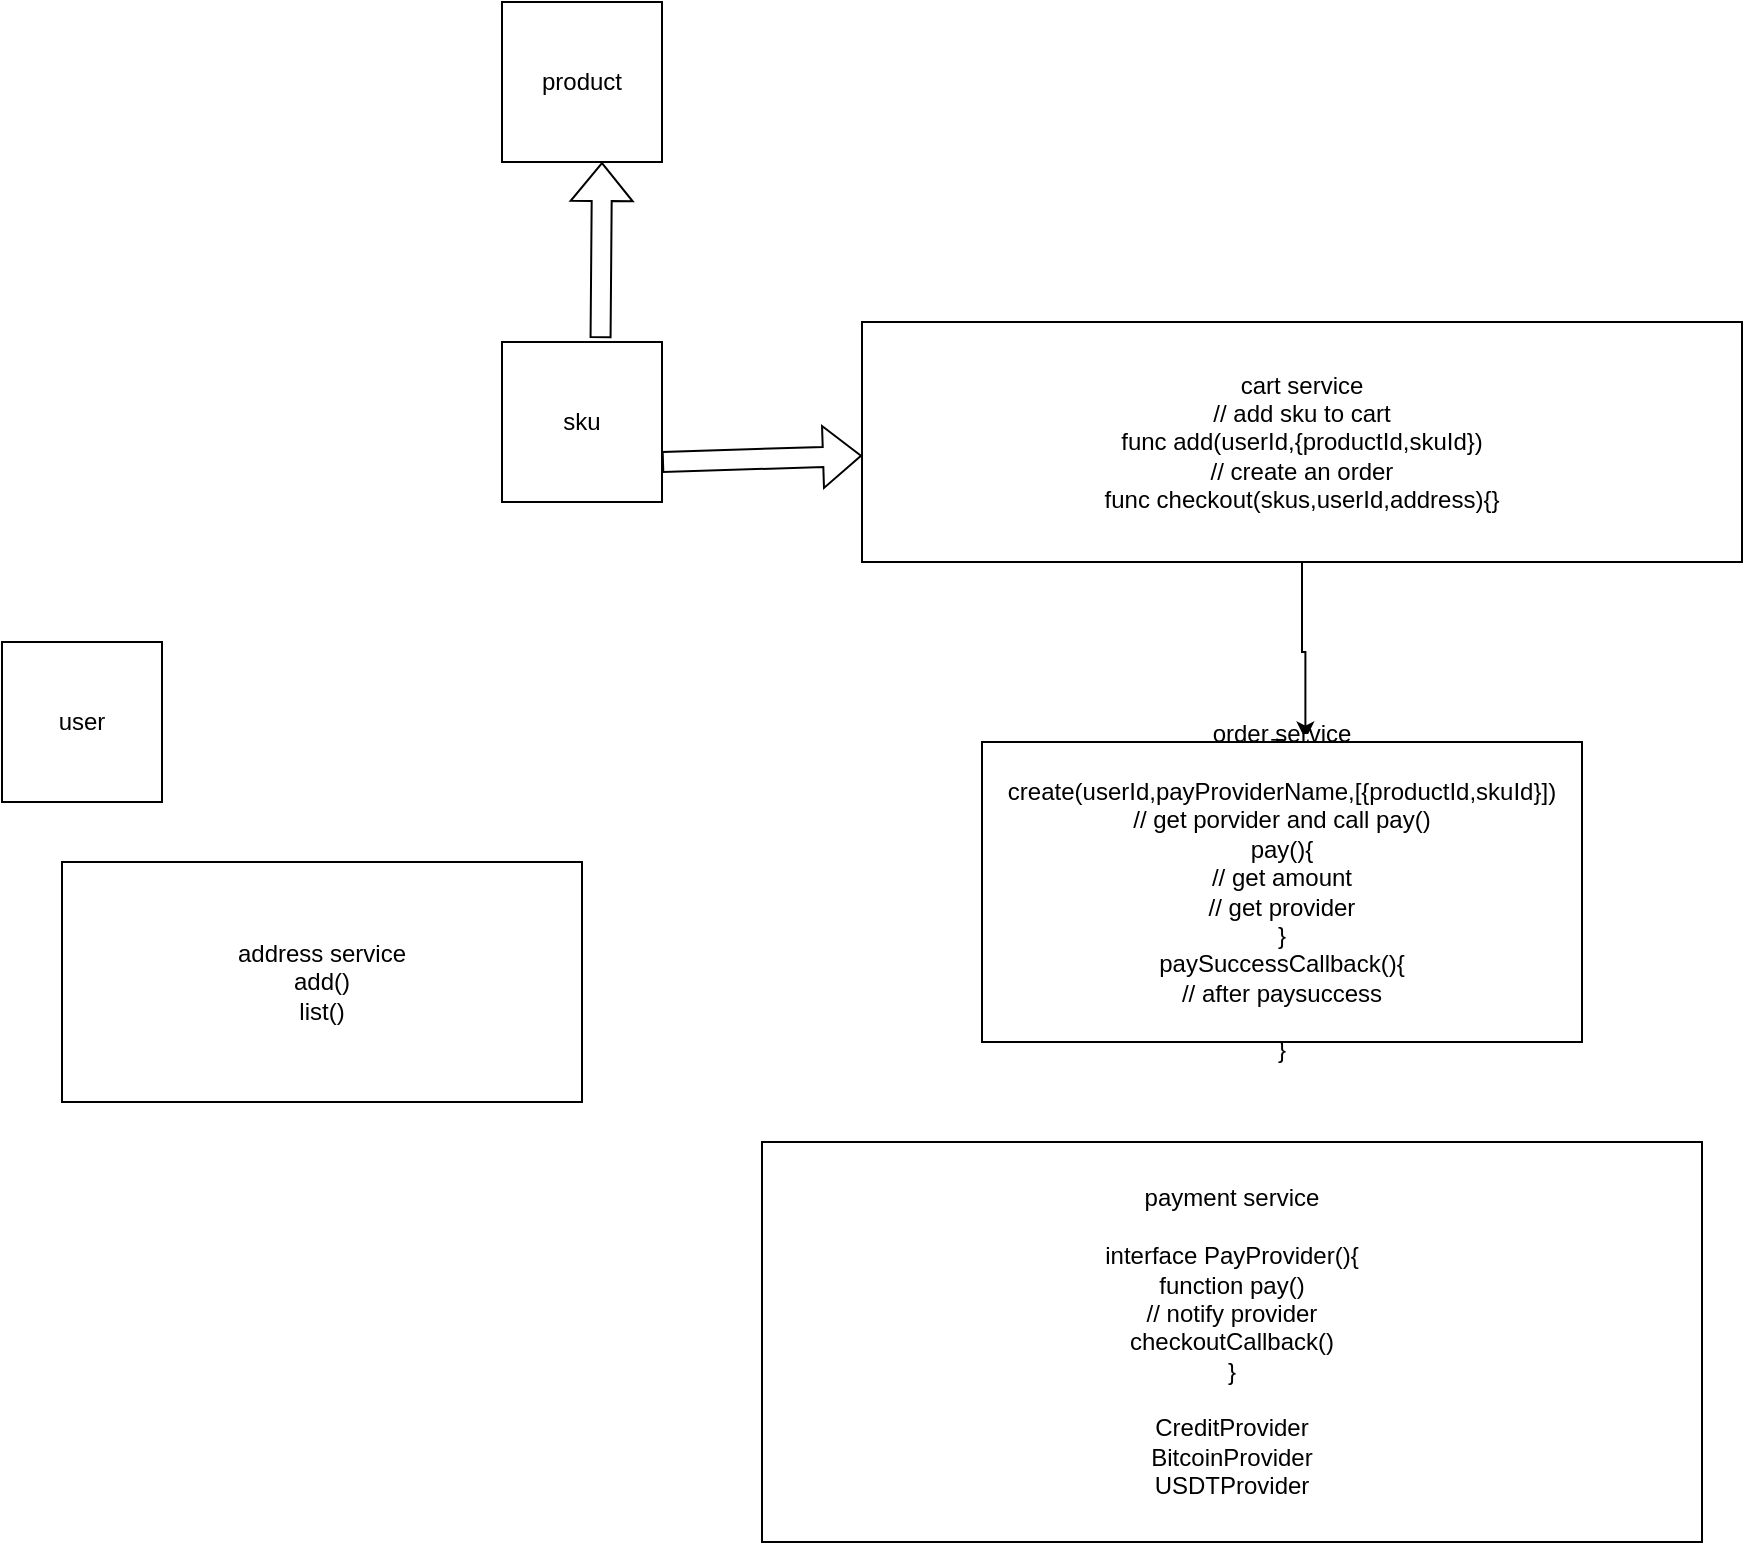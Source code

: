 <mxfile version="22.1.3" type="github">
  <diagram name="第 1 页" id="S5Oq19xVci1JMA5GQNWa">
    <mxGraphModel dx="2190" dy="836" grid="1" gridSize="10" guides="1" tooltips="1" connect="1" arrows="1" fold="1" page="1" pageScale="1" pageWidth="827" pageHeight="1169" math="0" shadow="0">
      <root>
        <mxCell id="0" />
        <mxCell id="1" parent="0" />
        <mxCell id="EipYLuMrGkxj46YCdmYt-10" style="edgeStyle=orthogonalEdgeStyle;rounded=0;orthogonalLoop=1;jettySize=auto;html=1;entryX=0.539;entryY=-0.008;entryDx=0;entryDy=0;entryPerimeter=0;" edge="1" parent="1" source="EipYLuMrGkxj46YCdmYt-1" target="EipYLuMrGkxj46YCdmYt-12">
          <mxGeometry relative="1" as="geometry">
            <mxPoint x="660.0" y="740" as="targetPoint" />
          </mxGeometry>
        </mxCell>
        <mxCell id="EipYLuMrGkxj46YCdmYt-13" value="Text" style="edgeLabel;html=1;align=center;verticalAlign=middle;resizable=0;points=[];" vertex="1" connectable="0" parent="EipYLuMrGkxj46YCdmYt-10">
          <mxGeometry x="1" y="-9" relative="1" as="geometry">
            <mxPoint x="1" y="3" as="offset" />
          </mxGeometry>
        </mxCell>
        <mxCell id="EipYLuMrGkxj46YCdmYt-1" value="cart service&lt;br&gt;// add sku to cart&lt;br&gt;func add(userId,{productId,skuId})&lt;br&gt;// create an order&lt;br&gt;func checkout(skus,userId,address){}" style="rounded=0;whiteSpace=wrap;html=1;" vertex="1" parent="1">
          <mxGeometry x="390" y="540" width="440" height="120" as="geometry" />
        </mxCell>
        <mxCell id="EipYLuMrGkxj46YCdmYt-2" value="product" style="whiteSpace=wrap;html=1;aspect=fixed;" vertex="1" parent="1">
          <mxGeometry x="210" y="380" width="80" height="80" as="geometry" />
        </mxCell>
        <mxCell id="EipYLuMrGkxj46YCdmYt-3" value="sku" style="whiteSpace=wrap;html=1;aspect=fixed;" vertex="1" parent="1">
          <mxGeometry x="210" y="550" width="80" height="80" as="geometry" />
        </mxCell>
        <mxCell id="EipYLuMrGkxj46YCdmYt-4" value="" style="shape=flexArrow;endArrow=classic;html=1;rounded=0;exitX=0.616;exitY=-0.024;exitDx=0;exitDy=0;exitPerimeter=0;" edge="1" parent="1" source="EipYLuMrGkxj46YCdmYt-3">
          <mxGeometry width="50" height="50" relative="1" as="geometry">
            <mxPoint x="210" y="510" as="sourcePoint" />
            <mxPoint x="260" y="460" as="targetPoint" />
          </mxGeometry>
        </mxCell>
        <mxCell id="EipYLuMrGkxj46YCdmYt-6" value="" style="shape=flexArrow;endArrow=classic;html=1;rounded=0;exitX=1;exitY=0.75;exitDx=0;exitDy=0;" edge="1" parent="1" source="EipYLuMrGkxj46YCdmYt-3" target="EipYLuMrGkxj46YCdmYt-1">
          <mxGeometry width="50" height="50" relative="1" as="geometry">
            <mxPoint x="380" y="590" as="sourcePoint" />
            <mxPoint x="290" y="593.75" as="targetPoint" />
          </mxGeometry>
        </mxCell>
        <mxCell id="EipYLuMrGkxj46YCdmYt-12" value="order service&lt;br&gt;&lt;br style=&quot;border-color: var(--border-color);&quot;&gt;create(userId,payProviderName,[{productId,skuId}])&lt;br&gt;// get porvider and call pay()&lt;br&gt;pay(){&lt;br&gt;// get amount&lt;br&gt;// get provider&lt;br&gt;}&lt;br&gt;paySuccessCallback(){&lt;br&gt;// after paysuccess&lt;br&gt;&lt;br&gt;}" style="rounded=0;whiteSpace=wrap;html=1;" vertex="1" parent="1">
          <mxGeometry x="450" y="750" width="300" height="150" as="geometry" />
        </mxCell>
        <mxCell id="EipYLuMrGkxj46YCdmYt-14" value="payment service&lt;br style=&quot;border-color: var(--border-color);&quot;&gt;&lt;br style=&quot;border-color: var(--border-color);&quot;&gt;interface PayProvider(){&lt;br style=&quot;border-color: var(--border-color);&quot;&gt;function pay()&lt;br&gt;// notify provider&lt;br style=&quot;border-color: var(--border-color);&quot;&gt;checkoutCallback()&lt;br&gt;}&lt;br style=&quot;border-color: var(--border-color);&quot;&gt;&lt;br style=&quot;border-color: var(--border-color);&quot;&gt;CreditProvider&lt;br style=&quot;border-color: var(--border-color);&quot;&gt;BitcoinProvider&lt;br style=&quot;border-color: var(--border-color);&quot;&gt;USDTProvider" style="rounded=0;whiteSpace=wrap;html=1;" vertex="1" parent="1">
          <mxGeometry x="340" y="950" width="470" height="200" as="geometry" />
        </mxCell>
        <mxCell id="EipYLuMrGkxj46YCdmYt-15" value="user" style="whiteSpace=wrap;html=1;aspect=fixed;" vertex="1" parent="1">
          <mxGeometry x="-40" y="700" width="80" height="80" as="geometry" />
        </mxCell>
        <mxCell id="EipYLuMrGkxj46YCdmYt-16" value="address service&lt;br&gt;add()&lt;br&gt;list()" style="rounded=0;whiteSpace=wrap;html=1;" vertex="1" parent="1">
          <mxGeometry x="-10" y="810" width="260" height="120" as="geometry" />
        </mxCell>
      </root>
    </mxGraphModel>
  </diagram>
</mxfile>
